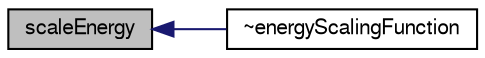 digraph "scaleEnergy"
{
  bgcolor="transparent";
  edge [fontname="FreeSans",fontsize="10",labelfontname="FreeSans",labelfontsize="10"];
  node [fontname="FreeSans",fontsize="10",shape=record];
  rankdir="LR";
  Node320 [label="scaleEnergy",height=0.2,width=0.4,color="black", fillcolor="grey75", style="filled", fontcolor="black"];
  Node320 -> Node321 [dir="back",color="midnightblue",fontsize="10",style="solid",fontname="FreeSans"];
  Node321 [label="~energyScalingFunction",height=0.2,width=0.4,color="black",URL="$a24418.html#af647b2b2346005f1e6a5dc903e013709",tooltip="Destructor. "];
}
